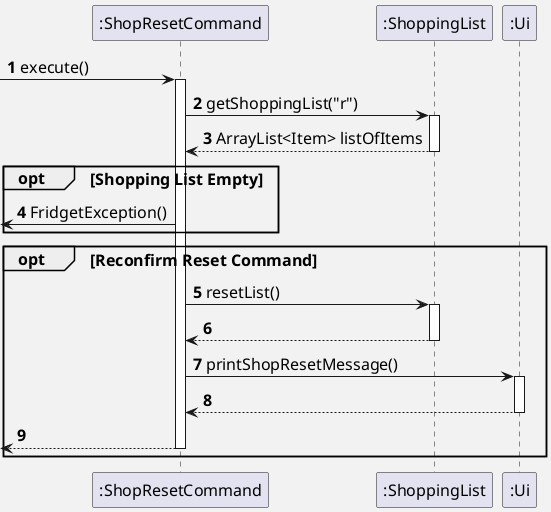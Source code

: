 @startuml
'https://plantuml.com/sequence-diagram

skinparam backgroundColor #f2f2f2
skinparam defaultFontSize 16

autonumber

-> ":ShopResetCommand": execute()
activate ":ShopResetCommand"

":ShopResetCommand" -> ":ShoppingList": getShoppingList("r")
activate ":ShoppingList"
":ShopResetCommand" <-- ":ShoppingList": ArrayList<Item> listOfItems
deactivate ":ShoppingList"

opt Shopping List Empty
<- ":ShopResetCommand": FridgetException()
end

opt Reconfirm Reset Command

    ":ShopResetCommand" -> ":ShoppingList": resetList()
    activate ":ShoppingList"
    ":ShopResetCommand" <-- ":ShoppingList":
    deactivate ":ShoppingList"

    ":ShopResetCommand" -> ":Ui": printShopResetMessage()
    activate ":Ui"
    ":ShopResetCommand" <-- ":Ui"
    deactivate ":Ui"

    <-- ":ShopResetCommand"
    deactivate ":ShopResetCommand"
end
@enduml